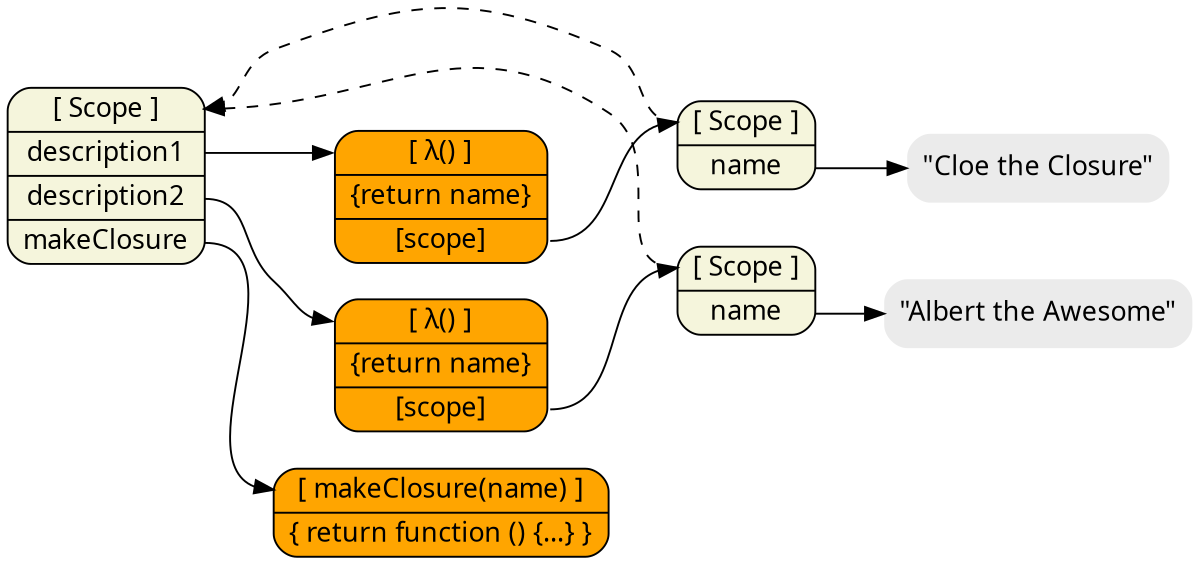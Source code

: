 digraph finite_state_machine {
	size="8,5"
	rankdir = "LR"
	node [fontname=Sans]
	

  /* Execution Contexts */
  node [shape=Mrecord, fillcolor=beige, style=filled];
  top [label="<__proto__>[ Scope ]|<description1>description1|<description2>description2|<makeClosure>makeClosure"];
  closure1 [label="<__proto__>[ Scope ]|<name>name"];
  closure2 [label="<__proto__>[ Scope ]|<name>name"];

  /* Normal Objects */
  node [shape = Mrecord, fillcolor=lightskyblue, style=filled];

  /* Function Objects */
  node [shape = Mrecord, fillcolor=orange, style=filled];
  fn_makeClosure [label="<__proto__>[ makeClosure(name) ]|\{ return function () \{…\} \}"];
  fn1 [label="<__proto__>[ λ() ]|\{return name\}|<__scope__>[scope]"];
  fn2 [label="<__proto__>[ λ() ]|\{return name\}|<__scope__>[scope]"];

  /* Literals */
  node [shape = plaintext, fillcolor=gray92, style="filled,rounded"];
  cloe [label="\"Cloe the Closure\""]
  albert [label="\"Albert the Awesome\""]

  /* References */
  top:makeClosure -> fn_makeClosure:__proto__;
  top:description1 -> fn1:__proto__;
  top:description2 -> fn2:__proto__;
  closure1:name -> cloe;
  closure2:name -> albert;
  fn1:__scope__ -> closure1:__proto__;
  fn2:__scope__ -> closure2:__proto__;

  /* Inheritance Chains */
  edge [style=dashed]
  closure1:__proto__ -> top:__proto__;
  closure2:__proto__ -> top:__proto__;



}

